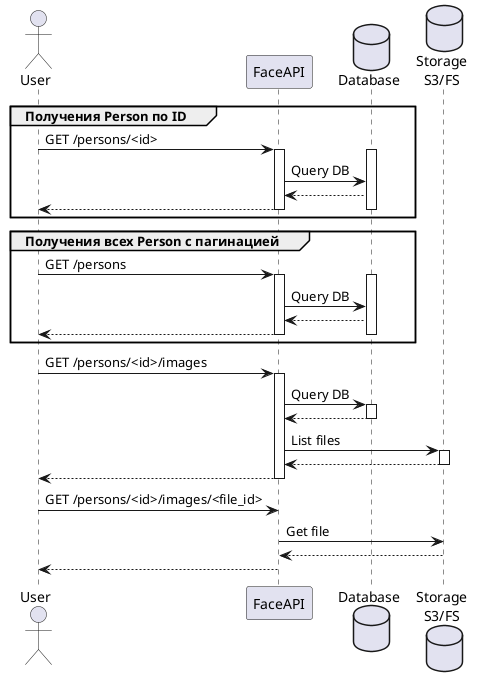 @startuml
actor User as User
participant FaceAPI as FaceAPI
database Database as Database
database "Storage\nS3/FS" as Storage

group Получения Person по ID
User -> FaceAPI: GET /persons/<id>
activate FaceAPI
activate Database
FaceAPI -> Database: Query DB
Database --> FaceAPI
FaceAPI --> User
deactivate FaceAPI
deactivate Database
end

group Получения всех Person с пагинацией
User -> FaceAPI: GET /persons
activate FaceAPI
activate Database
FaceAPI -> Database: Query DB
Database --> FaceAPI
FaceAPI --> User
deactivate FaceAPI
deactivate Database
end

User -> FaceAPI: GET /persons/<id>/images
activate FaceAPI
FaceAPI -> Database: Query DB
activate Database
Database --> FaceAPI
deactivate Database
FaceAPI -> Storage: List files
activate Storage
Storage --> FaceAPI
deactivate Storage
FaceAPI --> User
deactivate FaceAPI

User -> FaceAPI: GET /persons/<id>/images/<file_id>
FaceAPI -> Storage: Get file
Storage --> FaceAPI
FaceAPI --> User

@enduml
